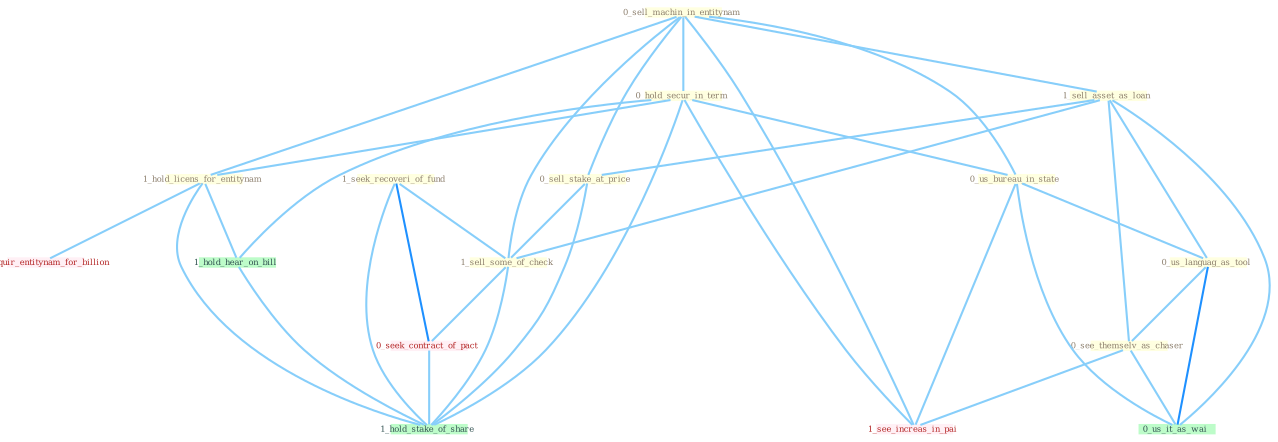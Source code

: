 Graph G{ 
    node
    [shape=polygon,style=filled,width=.5,height=.06,color="#BDFCC9",fixedsize=true,fontsize=4,
    fontcolor="#2f4f4f"];
    {node
    [color="#ffffe0", fontcolor="#8b7d6b"] "1_seek_recoveri_of_fund " "0_sell_machin_in_entitynam " "1_sell_asset_as_loan " "0_hold_secur_in_term " "0_us_bureau_in_state " "1_hold_licens_for_entitynam " "0_us_languag_as_tool " "0_sell_stake_at_price " "1_sell_some_of_check " "0_see_themselv_as_chaser "}
{node [color="#fff0f5", fontcolor="#b22222"] "0_seek_contract_of_pact " "0_acquir_entitynam_for_billion " "1_see_increas_in_pai "}
edge [color="#B0E2FF"];

	"1_seek_recoveri_of_fund " -- "1_sell_some_of_check " [w="1", color="#87cefa" ];
	"1_seek_recoveri_of_fund " -- "0_seek_contract_of_pact " [w="2", color="#1e90ff" , len=0.8];
	"1_seek_recoveri_of_fund " -- "1_hold_stake_of_share " [w="1", color="#87cefa" ];
	"0_sell_machin_in_entitynam " -- "1_sell_asset_as_loan " [w="1", color="#87cefa" ];
	"0_sell_machin_in_entitynam " -- "0_hold_secur_in_term " [w="1", color="#87cefa" ];
	"0_sell_machin_in_entitynam " -- "0_us_bureau_in_state " [w="1", color="#87cefa" ];
	"0_sell_machin_in_entitynam " -- "1_hold_licens_for_entitynam " [w="1", color="#87cefa" ];
	"0_sell_machin_in_entitynam " -- "0_sell_stake_at_price " [w="1", color="#87cefa" ];
	"0_sell_machin_in_entitynam " -- "1_sell_some_of_check " [w="1", color="#87cefa" ];
	"0_sell_machin_in_entitynam " -- "1_see_increas_in_pai " [w="1", color="#87cefa" ];
	"1_sell_asset_as_loan " -- "0_us_languag_as_tool " [w="1", color="#87cefa" ];
	"1_sell_asset_as_loan " -- "0_sell_stake_at_price " [w="1", color="#87cefa" ];
	"1_sell_asset_as_loan " -- "1_sell_some_of_check " [w="1", color="#87cefa" ];
	"1_sell_asset_as_loan " -- "0_see_themselv_as_chaser " [w="1", color="#87cefa" ];
	"1_sell_asset_as_loan " -- "0_us_it_as_wai " [w="1", color="#87cefa" ];
	"0_hold_secur_in_term " -- "0_us_bureau_in_state " [w="1", color="#87cefa" ];
	"0_hold_secur_in_term " -- "1_hold_licens_for_entitynam " [w="1", color="#87cefa" ];
	"0_hold_secur_in_term " -- "1_see_increas_in_pai " [w="1", color="#87cefa" ];
	"0_hold_secur_in_term " -- "1_hold_hear_on_bill " [w="1", color="#87cefa" ];
	"0_hold_secur_in_term " -- "1_hold_stake_of_share " [w="1", color="#87cefa" ];
	"0_us_bureau_in_state " -- "0_us_languag_as_tool " [w="1", color="#87cefa" ];
	"0_us_bureau_in_state " -- "0_us_it_as_wai " [w="1", color="#87cefa" ];
	"0_us_bureau_in_state " -- "1_see_increas_in_pai " [w="1", color="#87cefa" ];
	"1_hold_licens_for_entitynam " -- "0_acquir_entitynam_for_billion " [w="1", color="#87cefa" ];
	"1_hold_licens_for_entitynam " -- "1_hold_hear_on_bill " [w="1", color="#87cefa" ];
	"1_hold_licens_for_entitynam " -- "1_hold_stake_of_share " [w="1", color="#87cefa" ];
	"0_us_languag_as_tool " -- "0_see_themselv_as_chaser " [w="1", color="#87cefa" ];
	"0_us_languag_as_tool " -- "0_us_it_as_wai " [w="2", color="#1e90ff" , len=0.8];
	"0_sell_stake_at_price " -- "1_sell_some_of_check " [w="1", color="#87cefa" ];
	"0_sell_stake_at_price " -- "1_hold_stake_of_share " [w="1", color="#87cefa" ];
	"1_sell_some_of_check " -- "0_seek_contract_of_pact " [w="1", color="#87cefa" ];
	"1_sell_some_of_check " -- "1_hold_stake_of_share " [w="1", color="#87cefa" ];
	"0_see_themselv_as_chaser " -- "0_us_it_as_wai " [w="1", color="#87cefa" ];
	"0_see_themselv_as_chaser " -- "1_see_increas_in_pai " [w="1", color="#87cefa" ];
	"0_seek_contract_of_pact " -- "1_hold_stake_of_share " [w="1", color="#87cefa" ];
	"1_hold_hear_on_bill " -- "1_hold_stake_of_share " [w="1", color="#87cefa" ];
}